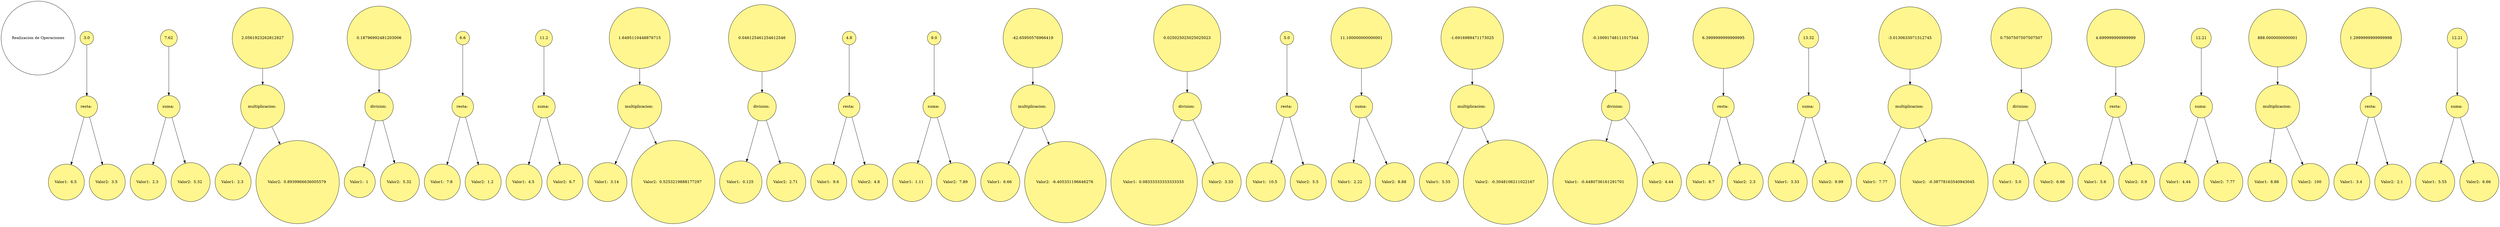 digraph G {

	node [shape=circle]
	nodo0 [label = "Realizacion de Operaciones"]
	nodo0[fontcolor = black]
	nodoRespuesta1[style = filled,fillcolor = khaki1,fontcolor = black]
	nodoIzqu1[style = filled,fillcolor = khaki1,fontcolor = black]
	nodoDere1[style = filled,fillcolor = khaki1,fontcolor = black]
	nodoT1[style = filled,fillcolor = khaki1,fontcolor = black]
	nodoRespuesta1[label = "resta: "]
	nodoIzqu1[label = "Valor1:  6.5 "]
	nodoDere1[label = "Valor2:  3.5 "]
	nodoRespuesta1 -> nodoIzqu1
	nodoRespuesta1 -> nodoDere1
	nodoT1[label = "3.0"]
	nodoT1 -> nodoRespuesta1
	nodoRespuesta2[style = filled,fillcolor = khaki1,fontcolor = black]
	nodoIzqu2[style = filled,fillcolor = khaki1,fontcolor = black]
	nodoDere2[style = filled,fillcolor = khaki1,fontcolor = black]
	nodoT2[style = filled,fillcolor = khaki1,fontcolor = black]
	nodoRespuesta2[label = "suma: "]
	nodoIzqu2[label = "Valor1:  2.3 "]
	nodoDere2[label = "Valor2:  5.32 "]
	nodoRespuesta2 -> nodoIzqu2
	nodoRespuesta2 -> nodoDere2
	nodoT2[label = "7.62"]
	nodoT2 -> nodoRespuesta2
	nodoRespuesta3[style = filled,fillcolor = khaki1,fontcolor = black]
	nodoIzqu3[style = filled,fillcolor = khaki1,fontcolor = black]
	nodoDere3[style = filled,fillcolor = khaki1,fontcolor = black]
	nodoT3[style = filled,fillcolor = khaki1,fontcolor = black]
	nodoRespuesta3[label = "multiplicacion: "]
	nodoIzqu3[label = "Valor1:  2.3 "]
	nodoDere3[label = "Valor2:  0.8939966636005579 "]
	nodoRespuesta3 -> nodoIzqu3
	nodoRespuesta3 -> nodoDere3
	nodoT3[label = "2.0561923262812827"]
	nodoT3 -> nodoRespuesta3
	nodoRespuesta4[style = filled,fillcolor = khaki1,fontcolor = black]
	nodoIzqu4[style = filled,fillcolor = khaki1,fontcolor = black]
	nodoDere4[style = filled,fillcolor = khaki1,fontcolor = black]
	nodoT4[style = filled,fillcolor = khaki1,fontcolor = black]
	nodoRespuesta4[label = "division: "]
	nodoIzqu4[label = "Valor1:  1 "]
	nodoDere4[label = "Valor2:  5.32 "]
	nodoRespuesta4 -> nodoIzqu4
	nodoRespuesta4 -> nodoDere4
	nodoT4[label = "0.18796992481203006"]
	nodoT4 -> nodoRespuesta4
	nodoRespuesta5[style = filled,fillcolor = khaki1,fontcolor = black]
	nodoIzqu5[style = filled,fillcolor = khaki1,fontcolor = black]
	nodoDere5[style = filled,fillcolor = khaki1,fontcolor = black]
	nodoT5[style = filled,fillcolor = khaki1,fontcolor = black]
	nodoRespuesta5[label = "resta: "]
	nodoIzqu5[label = "Valor1:  7.8 "]
	nodoDere5[label = "Valor2:  1.2 "]
	nodoRespuesta5 -> nodoIzqu5
	nodoRespuesta5 -> nodoDere5
	nodoT5[label = "6.6"]
	nodoT5 -> nodoRespuesta5
	nodoRespuesta6[style = filled,fillcolor = khaki1,fontcolor = black]
	nodoIzqu6[style = filled,fillcolor = khaki1,fontcolor = black]
	nodoDere6[style = filled,fillcolor = khaki1,fontcolor = black]
	nodoT6[style = filled,fillcolor = khaki1,fontcolor = black]
	nodoRespuesta6[label = "suma: "]
	nodoIzqu6[label = "Valor1:  4.5 "]
	nodoDere6[label = "Valor2:  6.7 "]
	nodoRespuesta6 -> nodoIzqu6
	nodoRespuesta6 -> nodoDere6
	nodoT6[label = "11.2"]
	nodoT6 -> nodoRespuesta6
	nodoRespuesta7[style = filled,fillcolor = khaki1,fontcolor = black]
	nodoIzqu7[style = filled,fillcolor = khaki1,fontcolor = black]
	nodoDere7[style = filled,fillcolor = khaki1,fontcolor = black]
	nodoT7[style = filled,fillcolor = khaki1,fontcolor = black]
	nodoRespuesta7[label = "multiplicacion: "]
	nodoIzqu7[label = "Valor1:  3.14 "]
	nodoDere7[label = "Valor2:  0.5253219888177297 "]
	nodoRespuesta7 -> nodoIzqu7
	nodoRespuesta7 -> nodoDere7
	nodoT7[label = "1.6495110448876715"]
	nodoT7 -> nodoRespuesta7
	nodoRespuesta8[style = filled,fillcolor = khaki1,fontcolor = black]
	nodoIzqu8[style = filled,fillcolor = khaki1,fontcolor = black]
	nodoDere8[style = filled,fillcolor = khaki1,fontcolor = black]
	nodoT8[style = filled,fillcolor = khaki1,fontcolor = black]
	nodoRespuesta8[label = "division: "]
	nodoIzqu8[label = "Valor1:  0.125 "]
	nodoDere8[label = "Valor2:  2.71 "]
	nodoRespuesta8 -> nodoIzqu8
	nodoRespuesta8 -> nodoDere8
	nodoT8[label = "0.046125461254612546"]
	nodoT8 -> nodoRespuesta8
	nodoRespuesta9[style = filled,fillcolor = khaki1,fontcolor = black]
	nodoIzqu9[style = filled,fillcolor = khaki1,fontcolor = black]
	nodoDere9[style = filled,fillcolor = khaki1,fontcolor = black]
	nodoT9[style = filled,fillcolor = khaki1,fontcolor = black]
	nodoRespuesta9[label = "resta: "]
	nodoIzqu9[label = "Valor1:  9.6 "]
	nodoDere9[label = "Valor2:  4.8 "]
	nodoRespuesta9 -> nodoIzqu9
	nodoRespuesta9 -> nodoDere9
	nodoT9[label = "4.8"]
	nodoT9 -> nodoRespuesta9
	nodoRespuesta10[style = filled,fillcolor = khaki1,fontcolor = black]
	nodoIzqu10[style = filled,fillcolor = khaki1,fontcolor = black]
	nodoDere10[style = filled,fillcolor = khaki1,fontcolor = black]
	nodoT10[style = filled,fillcolor = khaki1,fontcolor = black]
	nodoRespuesta10[label = "suma: "]
	nodoIzqu10[label = "Valor1:  1.11 "]
	nodoDere10[label = "Valor2:  7.89 "]
	nodoRespuesta10 -> nodoIzqu10
	nodoRespuesta10 -> nodoDere10
	nodoT10[label = "9.0"]
	nodoT10 -> nodoRespuesta10
	nodoRespuesta11[style = filled,fillcolor = khaki1,fontcolor = black]
	nodoIzqu11[style = filled,fillcolor = khaki1,fontcolor = black]
	nodoDere11[style = filled,fillcolor = khaki1,fontcolor = black]
	nodoT11[style = filled,fillcolor = khaki1,fontcolor = black]
	nodoRespuesta11[label = "multiplicacion: "]
	nodoIzqu11[label = "Valor1:  6.66 "]
	nodoDere11[label = "Valor2:  -6.405331196646276 "]
	nodoRespuesta11 -> nodoIzqu11
	nodoRespuesta11 -> nodoDere11
	nodoT11[label = "-42.65950576966419"]
	nodoT11 -> nodoRespuesta11
	nodoRespuesta12[style = filled,fillcolor = khaki1,fontcolor = black]
	nodoIzqu12[style = filled,fillcolor = khaki1,fontcolor = black]
	nodoDere12[style = filled,fillcolor = khaki1,fontcolor = black]
	nodoT12[style = filled,fillcolor = khaki1,fontcolor = black]
	nodoRespuesta12[label = "division: "]
	nodoIzqu12[label = "Valor1:  0.08333333333333333 "]
	nodoDere12[label = "Valor2:  3.33 "]
	nodoRespuesta12 -> nodoIzqu12
	nodoRespuesta12 -> nodoDere12
	nodoT12[label = "0.025025025025025023"]
	nodoT12 -> nodoRespuesta12
	nodoRespuesta13[style = filled,fillcolor = khaki1,fontcolor = black]
	nodoIzqu13[style = filled,fillcolor = khaki1,fontcolor = black]
	nodoDere13[style = filled,fillcolor = khaki1,fontcolor = black]
	nodoT13[style = filled,fillcolor = khaki1,fontcolor = black]
	nodoRespuesta13[label = "resta: "]
	nodoIzqu13[label = "Valor1:  10.5 "]
	nodoDere13[label = "Valor2:  5.5 "]
	nodoRespuesta13 -> nodoIzqu13
	nodoRespuesta13 -> nodoDere13
	nodoT13[label = "5.0"]
	nodoT13 -> nodoRespuesta13
	nodoRespuesta14[style = filled,fillcolor = khaki1,fontcolor = black]
	nodoIzqu14[style = filled,fillcolor = khaki1,fontcolor = black]
	nodoDere14[style = filled,fillcolor = khaki1,fontcolor = black]
	nodoT14[style = filled,fillcolor = khaki1,fontcolor = black]
	nodoRespuesta14[label = "suma: "]
	nodoIzqu14[label = "Valor1:  2.22 "]
	nodoDere14[label = "Valor2:  8.88 "]
	nodoRespuesta14 -> nodoIzqu14
	nodoRespuesta14 -> nodoDere14
	nodoT14[label = "11.100000000000001"]
	nodoT14 -> nodoRespuesta14
	nodoRespuesta15[style = filled,fillcolor = khaki1,fontcolor = black]
	nodoIzqu15[style = filled,fillcolor = khaki1,fontcolor = black]
	nodoDere15[style = filled,fillcolor = khaki1,fontcolor = black]
	nodoT15[style = filled,fillcolor = khaki1,fontcolor = black]
	nodoRespuesta15[label = "multiplicacion: "]
	nodoIzqu15[label = "Valor1:  5.55 "]
	nodoDere15[label = "Valor2:  -0.3048106211022167 "]
	nodoRespuesta15 -> nodoIzqu15
	nodoRespuesta15 -> nodoDere15
	nodoT15[label = "-1.6916989471173025"]
	nodoT15 -> nodoRespuesta15
	nodoRespuesta16[style = filled,fillcolor = khaki1,fontcolor = black]
	nodoIzqu16[style = filled,fillcolor = khaki1,fontcolor = black]
	nodoDere16[style = filled,fillcolor = khaki1,fontcolor = black]
	nodoT16[style = filled,fillcolor = khaki1,fontcolor = black]
	nodoRespuesta16[label = "division: "]
	nodoIzqu16[label = "Valor1:  -0.4480736161291701 "]
	nodoDere16[label = "Valor2:  4.44 "]
	nodoRespuesta16 -> nodoIzqu16
	nodoRespuesta16 -> nodoDere16
	nodoT16[label = "-0.10091748111017344"]
	nodoT16 -> nodoRespuesta16
	nodoRespuesta17[style = filled,fillcolor = khaki1,fontcolor = black]
	nodoIzqu17[style = filled,fillcolor = khaki1,fontcolor = black]
	nodoDere17[style = filled,fillcolor = khaki1,fontcolor = black]
	nodoT17[style = filled,fillcolor = khaki1,fontcolor = black]
	nodoRespuesta17[label = "resta: "]
	nodoIzqu17[label = "Valor1:  8.7 "]
	nodoDere17[label = "Valor2:  2.3 "]
	nodoRespuesta17 -> nodoIzqu17
	nodoRespuesta17 -> nodoDere17
	nodoT17[label = "6.3999999999999995"]
	nodoT17 -> nodoRespuesta17
	nodoRespuesta18[style = filled,fillcolor = khaki1,fontcolor = black]
	nodoIzqu18[style = filled,fillcolor = khaki1,fontcolor = black]
	nodoDere18[style = filled,fillcolor = khaki1,fontcolor = black]
	nodoT18[style = filled,fillcolor = khaki1,fontcolor = black]
	nodoRespuesta18[label = "suma: "]
	nodoIzqu18[label = "Valor1:  3.33 "]
	nodoDere18[label = "Valor2:  9.99 "]
	nodoRespuesta18 -> nodoIzqu18
	nodoRespuesta18 -> nodoDere18
	nodoT18[label = "13.32"]
	nodoT18 -> nodoRespuesta18
	nodoRespuesta19[style = filled,fillcolor = khaki1,fontcolor = black]
	nodoIzqu19[style = filled,fillcolor = khaki1,fontcolor = black]
	nodoDere19[style = filled,fillcolor = khaki1,fontcolor = black]
	nodoT19[style = filled,fillcolor = khaki1,fontcolor = black]
	nodoRespuesta19[label = "multiplicacion: "]
	nodoIzqu19[label = "Valor1:  7.77 "]
	nodoDere19[label = "Valor2:  -0.38778163540943045 "]
	nodoRespuesta19 -> nodoIzqu19
	nodoRespuesta19 -> nodoDere19
	nodoT19[label = "-3.0130633071312745"]
	nodoT19 -> nodoRespuesta19
	nodoRespuesta20[style = filled,fillcolor = khaki1,fontcolor = black]
	nodoIzqu20[style = filled,fillcolor = khaki1,fontcolor = black]
	nodoDere20[style = filled,fillcolor = khaki1,fontcolor = black]
	nodoT20[style = filled,fillcolor = khaki1,fontcolor = black]
	nodoRespuesta20[label = "division: "]
	nodoIzqu20[label = "Valor1:  5.0 "]
	nodoDere20[label = "Valor2:  6.66 "]
	nodoRespuesta20 -> nodoIzqu20
	nodoRespuesta20 -> nodoDere20
	nodoT20[label = "0.7507507507507507"]
	nodoT20 -> nodoRespuesta20
	nodoRespuesta21[style = filled,fillcolor = khaki1,fontcolor = black]
	nodoIzqu21[style = filled,fillcolor = khaki1,fontcolor = black]
	nodoDere21[style = filled,fillcolor = khaki1,fontcolor = black]
	nodoT21[style = filled,fillcolor = khaki1,fontcolor = black]
	nodoRespuesta21[label = "resta: "]
	nodoIzqu21[label = "Valor1:  5.6 "]
	nodoDere21[label = "Valor2:  0.9 "]
	nodoRespuesta21 -> nodoIzqu21
	nodoRespuesta21 -> nodoDere21
	nodoT21[label = "4.699999999999999"]
	nodoT21 -> nodoRespuesta21
	nodoRespuesta22[style = filled,fillcolor = khaki1,fontcolor = black]
	nodoIzqu22[style = filled,fillcolor = khaki1,fontcolor = black]
	nodoDere22[style = filled,fillcolor = khaki1,fontcolor = black]
	nodoT22[style = filled,fillcolor = khaki1,fontcolor = black]
	nodoRespuesta22[label = "suma: "]
	nodoIzqu22[label = "Valor1:  4.44 "]
	nodoDere22[label = "Valor2:  7.77 "]
	nodoRespuesta22 -> nodoIzqu22
	nodoRespuesta22 -> nodoDere22
	nodoT22[label = "12.21"]
	nodoT22 -> nodoRespuesta22
	nodoRespuesta23[style = filled,fillcolor = khaki1,fontcolor = black]
	nodoIzqu23[style = filled,fillcolor = khaki1,fontcolor = black]
	nodoDere23[style = filled,fillcolor = khaki1,fontcolor = black]
	nodoT23[style = filled,fillcolor = khaki1,fontcolor = black]
	nodoRespuesta23[label = "multiplicacion: "]
	nodoIzqu23[label = "Valor1:  8.88 "]
	nodoDere23[label = "Valor2:  100 "]
	nodoRespuesta23 -> nodoIzqu23
	nodoRespuesta23 -> nodoDere23
	nodoT23[label = "888.0000000000001"]
	nodoT23 -> nodoRespuesta23
	nodoRespuesta24[style = filled,fillcolor = khaki1,fontcolor = black]
	nodoIzqu24[style = filled,fillcolor = khaki1,fontcolor = black]
	nodoDere24[style = filled,fillcolor = khaki1,fontcolor = black]
	nodoT24[style = filled,fillcolor = khaki1,fontcolor = black]
	nodoRespuesta24[label = "resta: "]
	nodoIzqu24[label = "Valor1:  3.4 "]
	nodoDere24[label = "Valor2:  2.1 "]
	nodoRespuesta24 -> nodoIzqu24
	nodoRespuesta24 -> nodoDere24
	nodoT24[label = "1.2999999999999998"]
	nodoT24 -> nodoRespuesta24
	nodoRespuesta25[style = filled,fillcolor = khaki1,fontcolor = black]
	nodoIzqu25[style = filled,fillcolor = khaki1,fontcolor = black]
	nodoDere25[style = filled,fillcolor = khaki1,fontcolor = black]
	nodoT25[style = filled,fillcolor = khaki1,fontcolor = black]
	nodoRespuesta25[label = "suma: "]
	nodoIzqu25[label = "Valor1:  5.55 "]
	nodoDere25[label = "Valor2:  6.66 "]
	nodoRespuesta25 -> nodoIzqu25
	nodoRespuesta25 -> nodoDere25
	nodoT25[label = "12.21"]
	nodoT25 -> nodoRespuesta25

}
